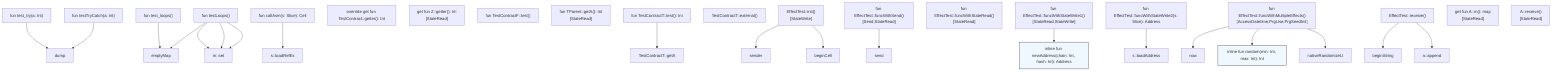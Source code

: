 graph TD
    node_10["inline fun random(min: Int, max: Int): Int"]
    node_17["inline fun newAddress(chain: Int, hash: Int): Address"]
    node_22["fun test_try(a: Int)"]
    node_23["fun test_loops()"]
    node_24["fun testTryCatch(a: Int)"]
    node_25["fun testLoops()"]
    node_26["fun callAsm(s: Slice): Cell"]
    node_27["override get fun TestContract::getter(): Int"]
    node_28["get fun Z::getter(): Int
[StateRead<a>]"]
    node_29["fun TestContractF::test()"]
    node_30["fun TParent::getA(): Int
[StateRead<a>]"]
    node_31["fun TestContractT::test(): Int"]
    node_32["TestContractT::external()"]
    node_33["EffectTest::init()
[StateWrite<addr,b,s>]"]
    node_34["fun EffectTest::funcWithSend()
[Send,StateRead<addr>]"]
    node_35["fun EffectTest::funcWithStateRead()
[StateRead<addr>]"]
    node_36["fun EffectTest::funcWithStateWrite1()
[StateRead<b,addr,s>,StateWrite<addr>]"]
    node_37["fun EffectTest::funcWithStateWrite2(s: Slice): Address"]
    node_38["fun EffectTest::funcWithMultipleEffects()
[AccessDatetime,PrgUse,PrgSeedInit]"]
    node_39["EffectTest::receive()"]
    node_40["get fun A::m(): map<Int, Int>
[StateRead<m>]"]
    node_41["A::receive()
[StateRead<m>]"]
    node_45["dump"]
    node_46["emptyMap"]
    node_47["m::set"]
    node_48["s::loadRefEx"]
    node_49["TestContractT::getA"]
    node_50["sender"]
    node_51["beginCell"]
    node_52["send"]
    node_53["s::loadAddress"]
    node_54["now"]
    node_55["nativeRandomizeLt"]
    node_56["beginString"]
    node_57["a::append"]
    node_22 --> node_45
    node_23 --> node_46
    node_24 --> node_45
    node_25 --> node_46
    node_25 --> node_47
    node_25 --> node_47
    node_25 --> node_47
    node_26 --> node_48
    node_31 --> node_49
    node_33 --> node_50
    node_33 --> node_51
    node_34 --> node_52
    node_36 --> node_17
    node_37 --> node_53
    node_38 --> node_54
    node_38 --> node_10
    node_38 --> node_55
    node_39 --> node_56
    node_39 --> node_57
    style node_10 fill:#F0F8FF,stroke:#000,stroke-width:1px;
    style node_17 fill:#F0F8FF,stroke:#000,stroke-width:1px;